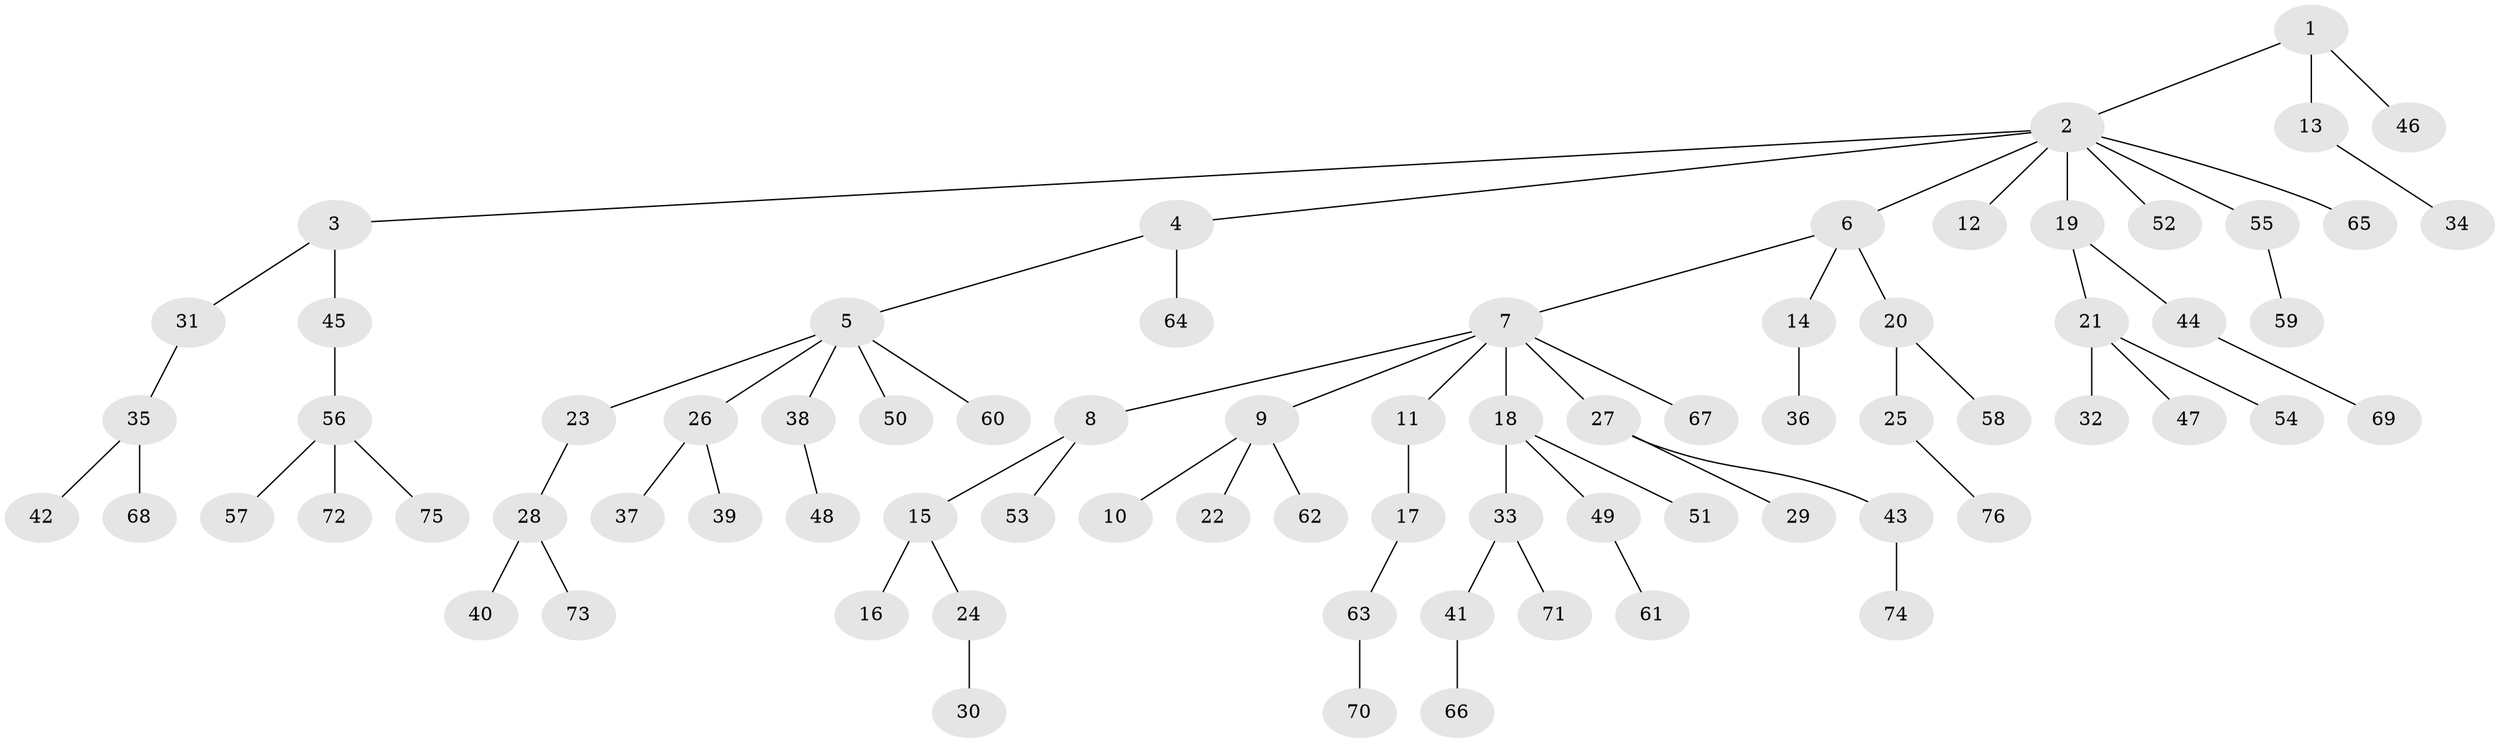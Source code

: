 // Generated by graph-tools (version 1.1) at 2025/36/03/09/25 02:36:46]
// undirected, 76 vertices, 75 edges
graph export_dot {
graph [start="1"]
  node [color=gray90,style=filled];
  1;
  2;
  3;
  4;
  5;
  6;
  7;
  8;
  9;
  10;
  11;
  12;
  13;
  14;
  15;
  16;
  17;
  18;
  19;
  20;
  21;
  22;
  23;
  24;
  25;
  26;
  27;
  28;
  29;
  30;
  31;
  32;
  33;
  34;
  35;
  36;
  37;
  38;
  39;
  40;
  41;
  42;
  43;
  44;
  45;
  46;
  47;
  48;
  49;
  50;
  51;
  52;
  53;
  54;
  55;
  56;
  57;
  58;
  59;
  60;
  61;
  62;
  63;
  64;
  65;
  66;
  67;
  68;
  69;
  70;
  71;
  72;
  73;
  74;
  75;
  76;
  1 -- 2;
  1 -- 13;
  1 -- 46;
  2 -- 3;
  2 -- 4;
  2 -- 6;
  2 -- 12;
  2 -- 19;
  2 -- 52;
  2 -- 55;
  2 -- 65;
  3 -- 31;
  3 -- 45;
  4 -- 5;
  4 -- 64;
  5 -- 23;
  5 -- 26;
  5 -- 38;
  5 -- 50;
  5 -- 60;
  6 -- 7;
  6 -- 14;
  6 -- 20;
  7 -- 8;
  7 -- 9;
  7 -- 11;
  7 -- 18;
  7 -- 27;
  7 -- 67;
  8 -- 15;
  8 -- 53;
  9 -- 10;
  9 -- 22;
  9 -- 62;
  11 -- 17;
  13 -- 34;
  14 -- 36;
  15 -- 16;
  15 -- 24;
  17 -- 63;
  18 -- 33;
  18 -- 49;
  18 -- 51;
  19 -- 21;
  19 -- 44;
  20 -- 25;
  20 -- 58;
  21 -- 32;
  21 -- 47;
  21 -- 54;
  23 -- 28;
  24 -- 30;
  25 -- 76;
  26 -- 37;
  26 -- 39;
  27 -- 29;
  27 -- 43;
  28 -- 40;
  28 -- 73;
  31 -- 35;
  33 -- 41;
  33 -- 71;
  35 -- 42;
  35 -- 68;
  38 -- 48;
  41 -- 66;
  43 -- 74;
  44 -- 69;
  45 -- 56;
  49 -- 61;
  55 -- 59;
  56 -- 57;
  56 -- 72;
  56 -- 75;
  63 -- 70;
}
